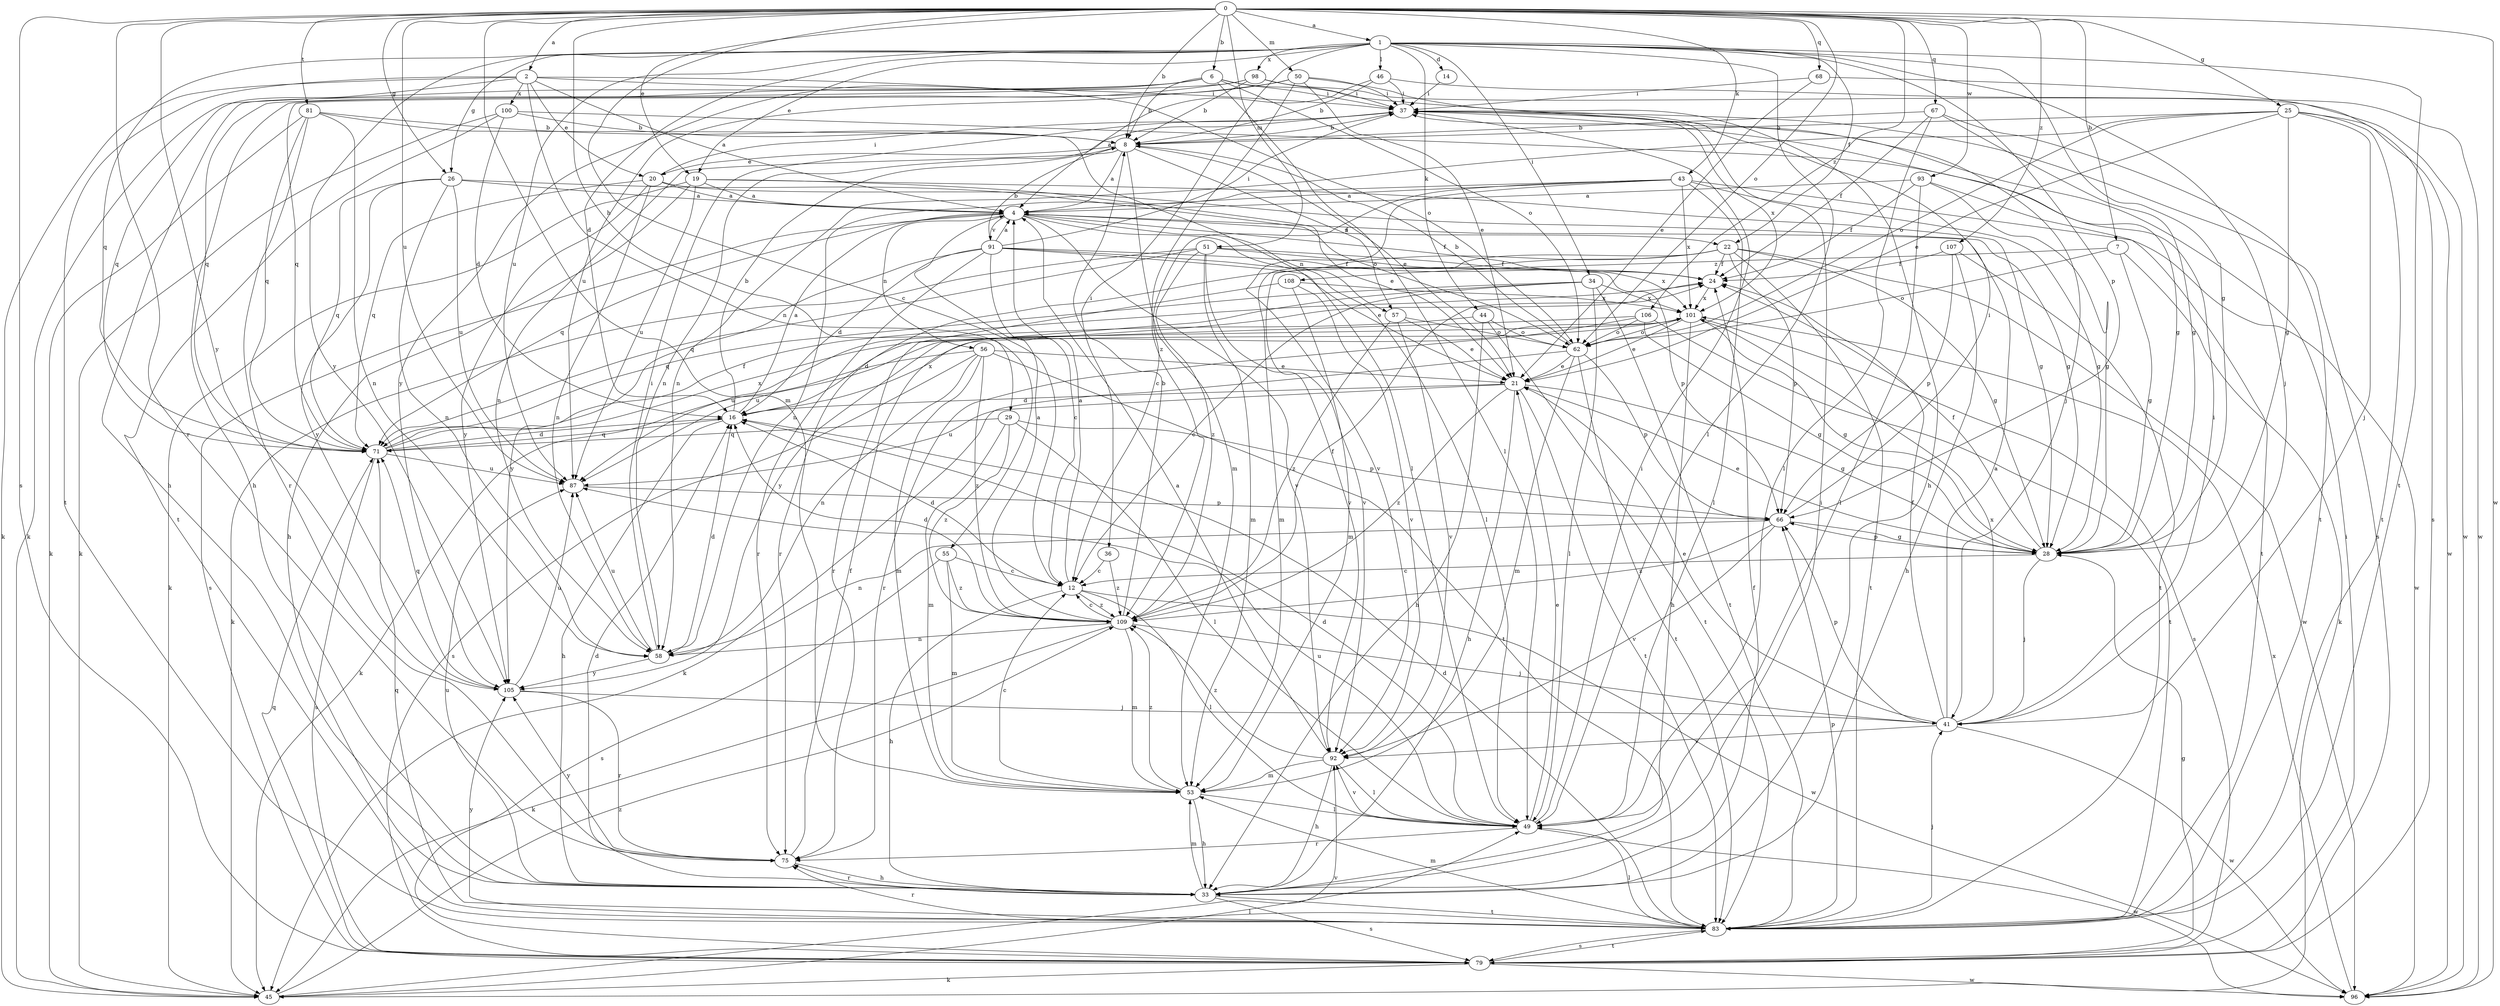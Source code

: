 strict digraph  {
0;
1;
2;
4;
6;
7;
8;
12;
14;
16;
19;
20;
21;
22;
24;
25;
26;
28;
29;
33;
34;
36;
37;
41;
43;
44;
45;
46;
49;
50;
51;
53;
55;
56;
57;
58;
62;
66;
67;
68;
71;
75;
79;
81;
83;
87;
91;
92;
93;
96;
98;
100;
101;
105;
106;
107;
108;
109;
0 -> 1  [label=a];
0 -> 2  [label=a];
0 -> 6  [label=b];
0 -> 7  [label=b];
0 -> 8  [label=b];
0 -> 12  [label=c];
0 -> 19  [label=e];
0 -> 25  [label=g];
0 -> 26  [label=g];
0 -> 29  [label=h];
0 -> 43  [label=k];
0 -> 50  [label=m];
0 -> 51  [label=m];
0 -> 53  [label=m];
0 -> 62  [label=o];
0 -> 67  [label=q];
0 -> 68  [label=q];
0 -> 75  [label=r];
0 -> 79  [label=s];
0 -> 81  [label=t];
0 -> 87  [label=u];
0 -> 93  [label=w];
0 -> 96  [label=w];
0 -> 105  [label=y];
0 -> 106  [label=z];
0 -> 107  [label=z];
1 -> 14  [label=d];
1 -> 16  [label=d];
1 -> 19  [label=e];
1 -> 22  [label=f];
1 -> 26  [label=g];
1 -> 28  [label=g];
1 -> 34  [label=i];
1 -> 36  [label=i];
1 -> 41  [label=j];
1 -> 44  [label=k];
1 -> 46  [label=l];
1 -> 49  [label=l];
1 -> 66  [label=p];
1 -> 71  [label=q];
1 -> 83  [label=t];
1 -> 87  [label=u];
1 -> 98  [label=x];
1 -> 105  [label=y];
2 -> 4  [label=a];
2 -> 20  [label=e];
2 -> 37  [label=i];
2 -> 45  [label=k];
2 -> 55  [label=n];
2 -> 62  [label=o];
2 -> 71  [label=q];
2 -> 83  [label=t];
2 -> 100  [label=x];
4 -> 22  [label=f];
4 -> 24  [label=f];
4 -> 49  [label=l];
4 -> 56  [label=n];
4 -> 57  [label=n];
4 -> 71  [label=q];
4 -> 79  [label=s];
4 -> 91  [label=v];
4 -> 92  [label=v];
6 -> 8  [label=b];
6 -> 33  [label=h];
6 -> 37  [label=i];
6 -> 41  [label=j];
6 -> 45  [label=k];
6 -> 49  [label=l];
6 -> 62  [label=o];
6 -> 105  [label=y];
7 -> 28  [label=g];
7 -> 45  [label=k];
7 -> 62  [label=o];
7 -> 108  [label=z];
8 -> 4  [label=a];
8 -> 20  [label=e];
8 -> 21  [label=e];
8 -> 53  [label=m];
8 -> 57  [label=n];
8 -> 58  [label=n];
12 -> 4  [label=a];
12 -> 16  [label=d];
12 -> 33  [label=h];
12 -> 49  [label=l];
12 -> 96  [label=w];
12 -> 109  [label=z];
14 -> 37  [label=i];
16 -> 4  [label=a];
16 -> 8  [label=b];
16 -> 33  [label=h];
16 -> 71  [label=q];
16 -> 101  [label=x];
19 -> 4  [label=a];
19 -> 21  [label=e];
19 -> 28  [label=g];
19 -> 33  [label=h];
19 -> 45  [label=k];
19 -> 87  [label=u];
20 -> 4  [label=a];
20 -> 28  [label=g];
20 -> 37  [label=i];
20 -> 58  [label=n];
20 -> 71  [label=q];
20 -> 105  [label=y];
21 -> 16  [label=d];
21 -> 28  [label=g];
21 -> 33  [label=h];
21 -> 83  [label=t];
21 -> 87  [label=u];
21 -> 109  [label=z];
22 -> 24  [label=f];
22 -> 28  [label=g];
22 -> 53  [label=m];
22 -> 66  [label=p];
22 -> 75  [label=r];
22 -> 83  [label=t];
22 -> 92  [label=v];
22 -> 96  [label=w];
24 -> 101  [label=x];
25 -> 8  [label=b];
25 -> 21  [label=e];
25 -> 28  [label=g];
25 -> 41  [label=j];
25 -> 58  [label=n];
25 -> 62  [label=o];
25 -> 83  [label=t];
25 -> 96  [label=w];
26 -> 4  [label=a];
26 -> 58  [label=n];
26 -> 62  [label=o];
26 -> 71  [label=q];
26 -> 87  [label=u];
26 -> 105  [label=y];
28 -> 12  [label=c];
28 -> 21  [label=e];
28 -> 24  [label=f];
28 -> 41  [label=j];
28 -> 66  [label=p];
29 -> 49  [label=l];
29 -> 53  [label=m];
29 -> 66  [label=p];
29 -> 71  [label=q];
29 -> 109  [label=z];
33 -> 16  [label=d];
33 -> 24  [label=f];
33 -> 37  [label=i];
33 -> 53  [label=m];
33 -> 75  [label=r];
33 -> 79  [label=s];
33 -> 83  [label=t];
33 -> 87  [label=u];
34 -> 12  [label=c];
34 -> 49  [label=l];
34 -> 71  [label=q];
34 -> 83  [label=t];
34 -> 101  [label=x];
34 -> 105  [label=y];
36 -> 12  [label=c];
36 -> 109  [label=z];
37 -> 8  [label=b];
37 -> 58  [label=n];
37 -> 79  [label=s];
37 -> 101  [label=x];
41 -> 4  [label=a];
41 -> 21  [label=e];
41 -> 24  [label=f];
41 -> 37  [label=i];
41 -> 66  [label=p];
41 -> 92  [label=v];
41 -> 96  [label=w];
41 -> 101  [label=x];
43 -> 4  [label=a];
43 -> 12  [label=c];
43 -> 28  [label=g];
43 -> 49  [label=l];
43 -> 58  [label=n];
43 -> 92  [label=v];
43 -> 96  [label=w];
43 -> 101  [label=x];
44 -> 33  [label=h];
44 -> 62  [label=o];
44 -> 83  [label=t];
44 -> 87  [label=u];
45 -> 49  [label=l];
45 -> 92  [label=v];
45 -> 109  [label=z];
46 -> 4  [label=a];
46 -> 8  [label=b];
46 -> 37  [label=i];
46 -> 96  [label=w];
49 -> 16  [label=d];
49 -> 21  [label=e];
49 -> 37  [label=i];
49 -> 75  [label=r];
49 -> 87  [label=u];
49 -> 92  [label=v];
49 -> 96  [label=w];
50 -> 21  [label=e];
50 -> 33  [label=h];
50 -> 37  [label=i];
50 -> 71  [label=q];
50 -> 87  [label=u];
50 -> 109  [label=z];
51 -> 24  [label=f];
51 -> 45  [label=k];
51 -> 53  [label=m];
51 -> 71  [label=q];
51 -> 92  [label=v];
51 -> 101  [label=x];
51 -> 109  [label=z];
53 -> 12  [label=c];
53 -> 33  [label=h];
53 -> 49  [label=l];
53 -> 109  [label=z];
55 -> 12  [label=c];
55 -> 53  [label=m];
55 -> 79  [label=s];
55 -> 109  [label=z];
56 -> 21  [label=e];
56 -> 45  [label=k];
56 -> 53  [label=m];
56 -> 58  [label=n];
56 -> 79  [label=s];
56 -> 83  [label=t];
56 -> 109  [label=z];
57 -> 21  [label=e];
57 -> 62  [label=o];
57 -> 92  [label=v];
57 -> 109  [label=z];
58 -> 16  [label=d];
58 -> 37  [label=i];
58 -> 87  [label=u];
58 -> 105  [label=y];
62 -> 8  [label=b];
62 -> 21  [label=e];
62 -> 45  [label=k];
62 -> 53  [label=m];
62 -> 66  [label=p];
62 -> 83  [label=t];
66 -> 28  [label=g];
66 -> 37  [label=i];
66 -> 58  [label=n];
66 -> 92  [label=v];
66 -> 109  [label=z];
67 -> 8  [label=b];
67 -> 24  [label=f];
67 -> 28  [label=g];
67 -> 49  [label=l];
67 -> 83  [label=t];
68 -> 21  [label=e];
68 -> 37  [label=i];
68 -> 79  [label=s];
71 -> 16  [label=d];
71 -> 24  [label=f];
71 -> 79  [label=s];
71 -> 87  [label=u];
71 -> 101  [label=x];
75 -> 24  [label=f];
75 -> 33  [label=h];
75 -> 105  [label=y];
79 -> 28  [label=g];
79 -> 37  [label=i];
79 -> 45  [label=k];
79 -> 71  [label=q];
79 -> 83  [label=t];
79 -> 96  [label=w];
81 -> 8  [label=b];
81 -> 45  [label=k];
81 -> 49  [label=l];
81 -> 58  [label=n];
81 -> 71  [label=q];
81 -> 75  [label=r];
83 -> 16  [label=d];
83 -> 41  [label=j];
83 -> 49  [label=l];
83 -> 53  [label=m];
83 -> 66  [label=p];
83 -> 71  [label=q];
83 -> 75  [label=r];
83 -> 79  [label=s];
83 -> 105  [label=y];
87 -> 66  [label=p];
91 -> 4  [label=a];
91 -> 8  [label=b];
91 -> 12  [label=c];
91 -> 16  [label=d];
91 -> 21  [label=e];
91 -> 24  [label=f];
91 -> 37  [label=i];
91 -> 66  [label=p];
91 -> 75  [label=r];
91 -> 105  [label=y];
92 -> 4  [label=a];
92 -> 33  [label=h];
92 -> 49  [label=l];
92 -> 53  [label=m];
92 -> 109  [label=z];
93 -> 4  [label=a];
93 -> 24  [label=f];
93 -> 28  [label=g];
93 -> 49  [label=l];
93 -> 83  [label=t];
96 -> 101  [label=x];
98 -> 8  [label=b];
98 -> 33  [label=h];
98 -> 37  [label=i];
98 -> 71  [label=q];
98 -> 96  [label=w];
100 -> 8  [label=b];
100 -> 16  [label=d];
100 -> 28  [label=g];
100 -> 45  [label=k];
100 -> 83  [label=t];
101 -> 21  [label=e];
101 -> 28  [label=g];
101 -> 33  [label=h];
101 -> 62  [label=o];
101 -> 79  [label=s];
101 -> 87  [label=u];
105 -> 41  [label=j];
105 -> 71  [label=q];
105 -> 75  [label=r];
105 -> 87  [label=u];
106 -> 16  [label=d];
106 -> 28  [label=g];
106 -> 62  [label=o];
106 -> 75  [label=r];
106 -> 83  [label=t];
107 -> 24  [label=f];
107 -> 33  [label=h];
107 -> 66  [label=p];
107 -> 83  [label=t];
108 -> 53  [label=m];
108 -> 75  [label=r];
108 -> 92  [label=v];
108 -> 101  [label=x];
109 -> 4  [label=a];
109 -> 8  [label=b];
109 -> 12  [label=c];
109 -> 16  [label=d];
109 -> 24  [label=f];
109 -> 41  [label=j];
109 -> 45  [label=k];
109 -> 53  [label=m];
109 -> 58  [label=n];
}
